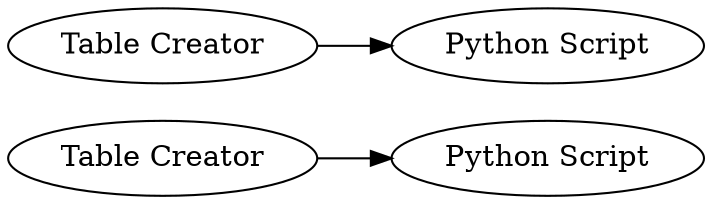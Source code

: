 digraph {
	18 -> 17
	9 -> 16
	16 [label="Python Script"]
	18 [label="Table Creator"]
	9 [label="Table Creator"]
	17 [label="Python Script"]
	rankdir=LR
}
